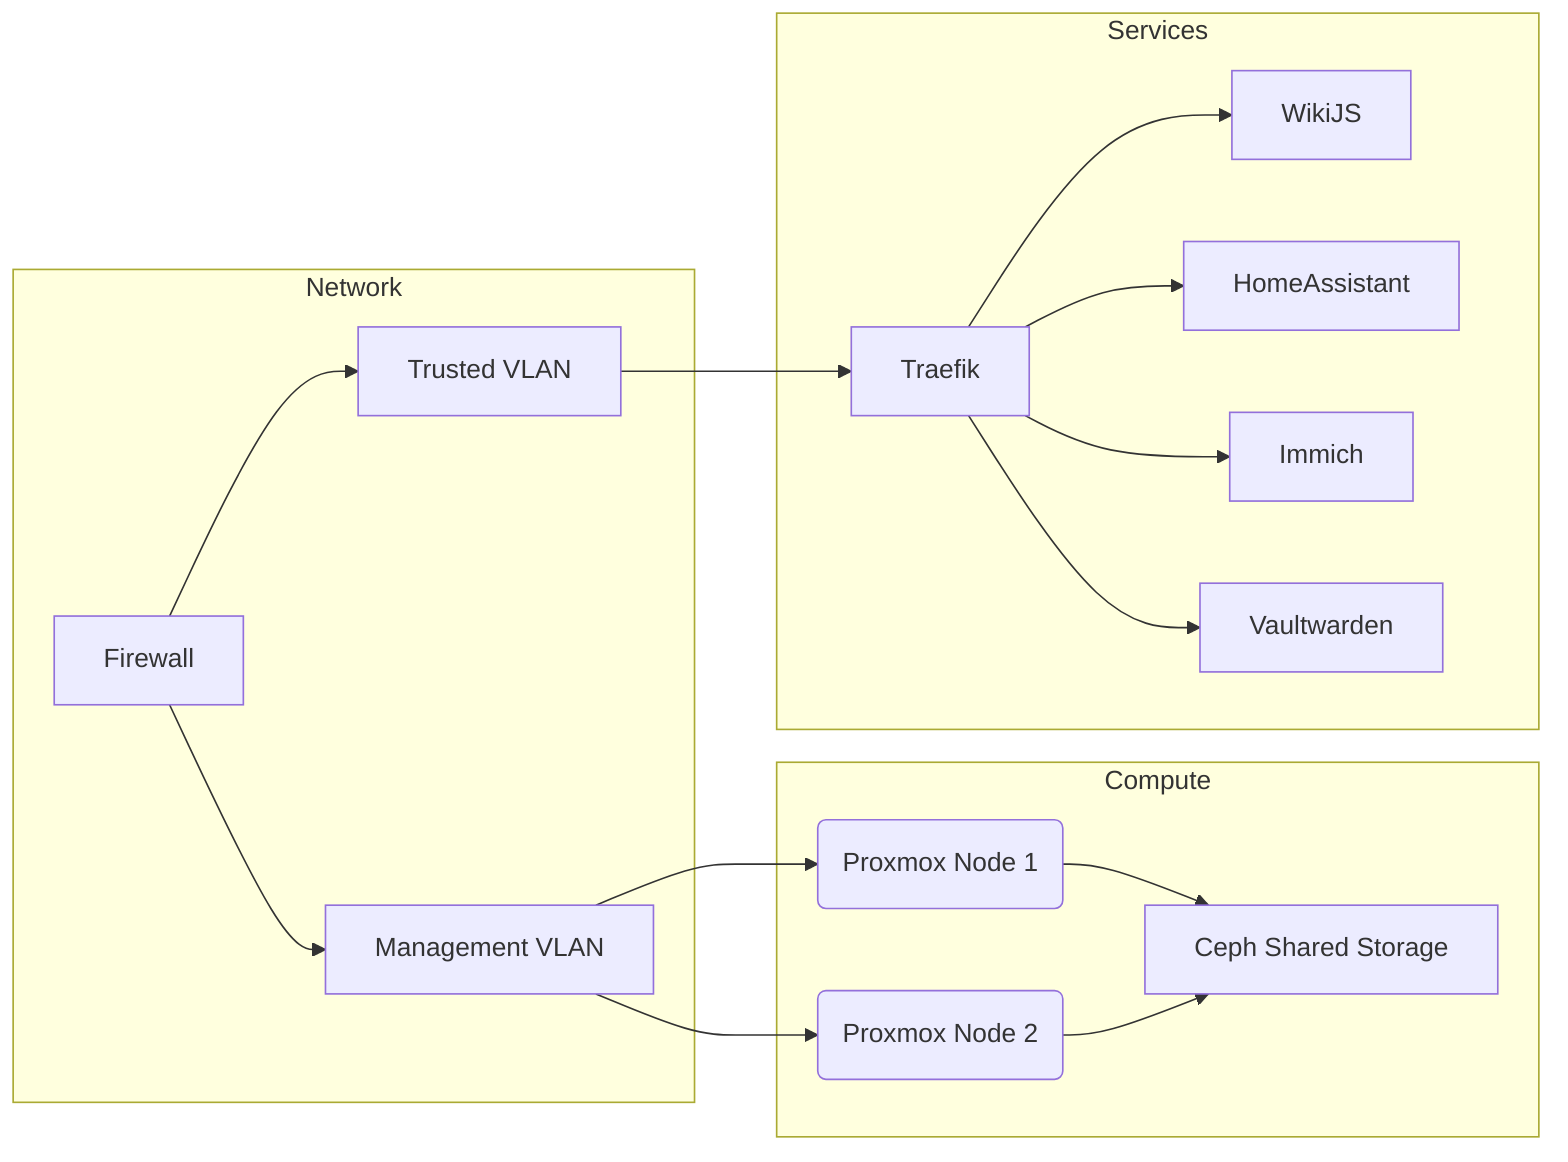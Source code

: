%% Mermaid source for virtualization platform
graph LR
    subgraph Network
        FW[Firewall]
        VLAN10[Trusted VLAN]
        VLAN30[Management VLAN]
    end
    subgraph Compute
        PVE1(Proxmox Node 1)
        PVE2(Proxmox Node 2)
        CEPH[Ceph Shared Storage]
    end
    subgraph Services
        Traefik
        WikiJS
        HomeAssistant
        Immich
        Vaultwarden
    end
    FW --> VLAN10
    FW --> VLAN30
    VLAN30 --> PVE1
    VLAN30 --> PVE2
    PVE1 --> CEPH
    PVE2 --> CEPH
    VLAN10 --> Traefik
    Traefik --> WikiJS
    Traefik --> HomeAssistant
    Traefik --> Immich
    Traefik --> Vaultwarden